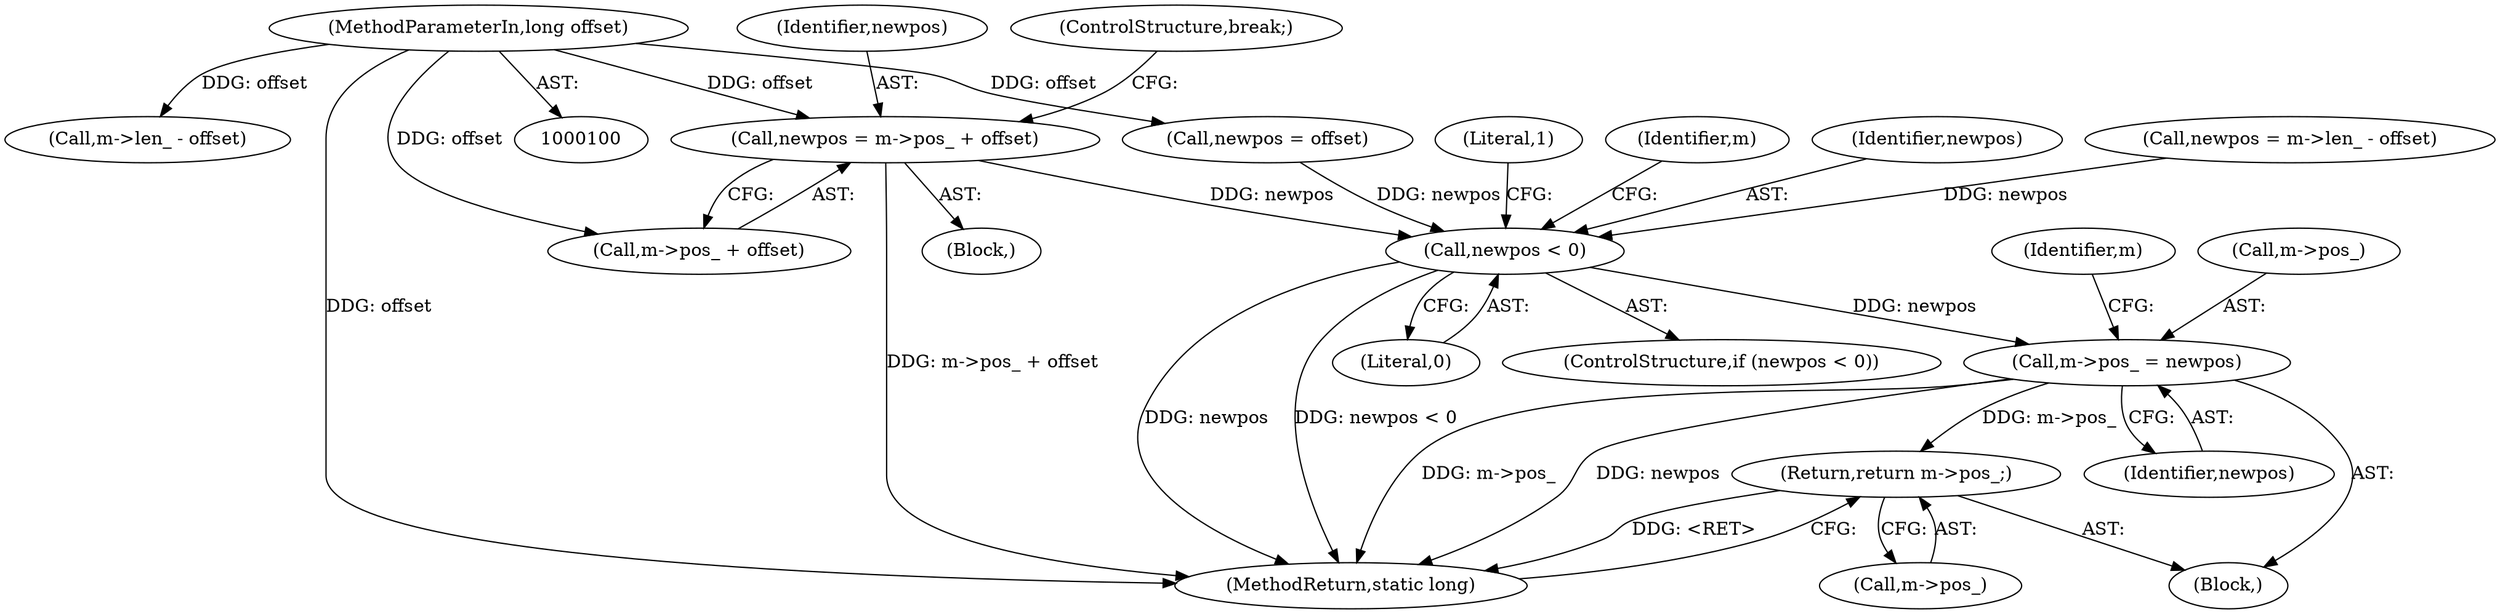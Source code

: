 digraph "0_jasper_634ce8e8a5accc0fa05dd2c20d42b4749d4b2735_6@integer" {
"1000139" [label="(Call,newpos = m->pos_ + offset)"];
"1000102" [label="(MethodParameterIn,long offset)"];
"1000151" [label="(Call,newpos < 0)"];
"1000158" [label="(Call,m->pos_ = newpos)"];
"1000163" [label="(Return,return m->pos_;)"];
"1000157" [label="(Literal,1)"];
"1000141" [label="(Call,m->pos_ + offset)"];
"1000162" [label="(Identifier,newpos)"];
"1000140" [label="(Identifier,newpos)"];
"1000153" [label="(Literal,0)"];
"1000123" [label="(Block,)"];
"1000163" [label="(Return,return m->pos_;)"];
"1000150" [label="(ControlStructure,if (newpos < 0))"];
"1000151" [label="(Call,newpos < 0)"];
"1000164" [label="(Call,m->pos_)"];
"1000160" [label="(Identifier,m)"];
"1000165" [label="(Identifier,m)"];
"1000104" [label="(Block,)"];
"1000152" [label="(Identifier,newpos)"];
"1000102" [label="(MethodParameterIn,long offset)"];
"1000132" [label="(Call,m->len_ - offset)"];
"1000125" [label="(Call,newpos = offset)"];
"1000158" [label="(Call,m->pos_ = newpos)"];
"1000139" [label="(Call,newpos = m->pos_ + offset)"];
"1000167" [label="(MethodReturn,static long)"];
"1000146" [label="(ControlStructure,break;)"];
"1000130" [label="(Call,newpos = m->len_ - offset)"];
"1000159" [label="(Call,m->pos_)"];
"1000139" -> "1000123"  [label="AST: "];
"1000139" -> "1000141"  [label="CFG: "];
"1000140" -> "1000139"  [label="AST: "];
"1000141" -> "1000139"  [label="AST: "];
"1000146" -> "1000139"  [label="CFG: "];
"1000139" -> "1000167"  [label="DDG: m->pos_ + offset"];
"1000102" -> "1000139"  [label="DDG: offset"];
"1000139" -> "1000151"  [label="DDG: newpos"];
"1000102" -> "1000100"  [label="AST: "];
"1000102" -> "1000167"  [label="DDG: offset"];
"1000102" -> "1000125"  [label="DDG: offset"];
"1000102" -> "1000132"  [label="DDG: offset"];
"1000102" -> "1000141"  [label="DDG: offset"];
"1000151" -> "1000150"  [label="AST: "];
"1000151" -> "1000153"  [label="CFG: "];
"1000152" -> "1000151"  [label="AST: "];
"1000153" -> "1000151"  [label="AST: "];
"1000157" -> "1000151"  [label="CFG: "];
"1000160" -> "1000151"  [label="CFG: "];
"1000151" -> "1000167"  [label="DDG: newpos"];
"1000151" -> "1000167"  [label="DDG: newpos < 0"];
"1000125" -> "1000151"  [label="DDG: newpos"];
"1000130" -> "1000151"  [label="DDG: newpos"];
"1000151" -> "1000158"  [label="DDG: newpos"];
"1000158" -> "1000104"  [label="AST: "];
"1000158" -> "1000162"  [label="CFG: "];
"1000159" -> "1000158"  [label="AST: "];
"1000162" -> "1000158"  [label="AST: "];
"1000165" -> "1000158"  [label="CFG: "];
"1000158" -> "1000167"  [label="DDG: m->pos_"];
"1000158" -> "1000167"  [label="DDG: newpos"];
"1000158" -> "1000163"  [label="DDG: m->pos_"];
"1000163" -> "1000104"  [label="AST: "];
"1000163" -> "1000164"  [label="CFG: "];
"1000164" -> "1000163"  [label="AST: "];
"1000167" -> "1000163"  [label="CFG: "];
"1000163" -> "1000167"  [label="DDG: <RET>"];
}
